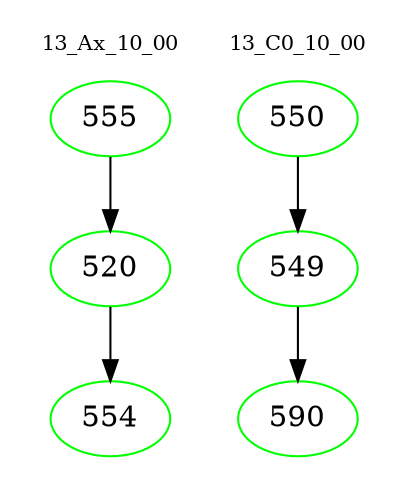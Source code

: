digraph{
subgraph cluster_0 {
color = white
label = "13_Ax_10_00";
fontsize=10;
T0_555 [label="555", color="green"]
T0_555 -> T0_520 [color="black"]
T0_520 [label="520", color="green"]
T0_520 -> T0_554 [color="black"]
T0_554 [label="554", color="green"]
}
subgraph cluster_1 {
color = white
label = "13_C0_10_00";
fontsize=10;
T1_550 [label="550", color="green"]
T1_550 -> T1_549 [color="black"]
T1_549 [label="549", color="green"]
T1_549 -> T1_590 [color="black"]
T1_590 [label="590", color="green"]
}
}
